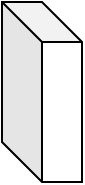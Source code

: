 <mxfile version="14.0.3" type="github">
  <diagram id="K4I6_uIa_C2dmjRzj60m" name="第 1 页">
    <mxGraphModel dx="1422" dy="794" grid="1" gridSize="10" guides="1" tooltips="1" connect="1" arrows="1" fold="1" page="1" pageScale="1" pageWidth="827" pageHeight="1169" math="0" shadow="0">
      <root>
        <mxCell id="0" />
        <mxCell id="1" parent="0" />
        <mxCell id="gtzaTPpwpM-55rcOBDIw-1" value="" style="shape=cube;whiteSpace=wrap;html=1;boundedLbl=1;backgroundOutline=1;darkOpacity=0.05;darkOpacity2=0.1;" vertex="1" parent="1">
          <mxGeometry x="160" y="250" width="40" height="90" as="geometry" />
        </mxCell>
      </root>
    </mxGraphModel>
  </diagram>
</mxfile>
